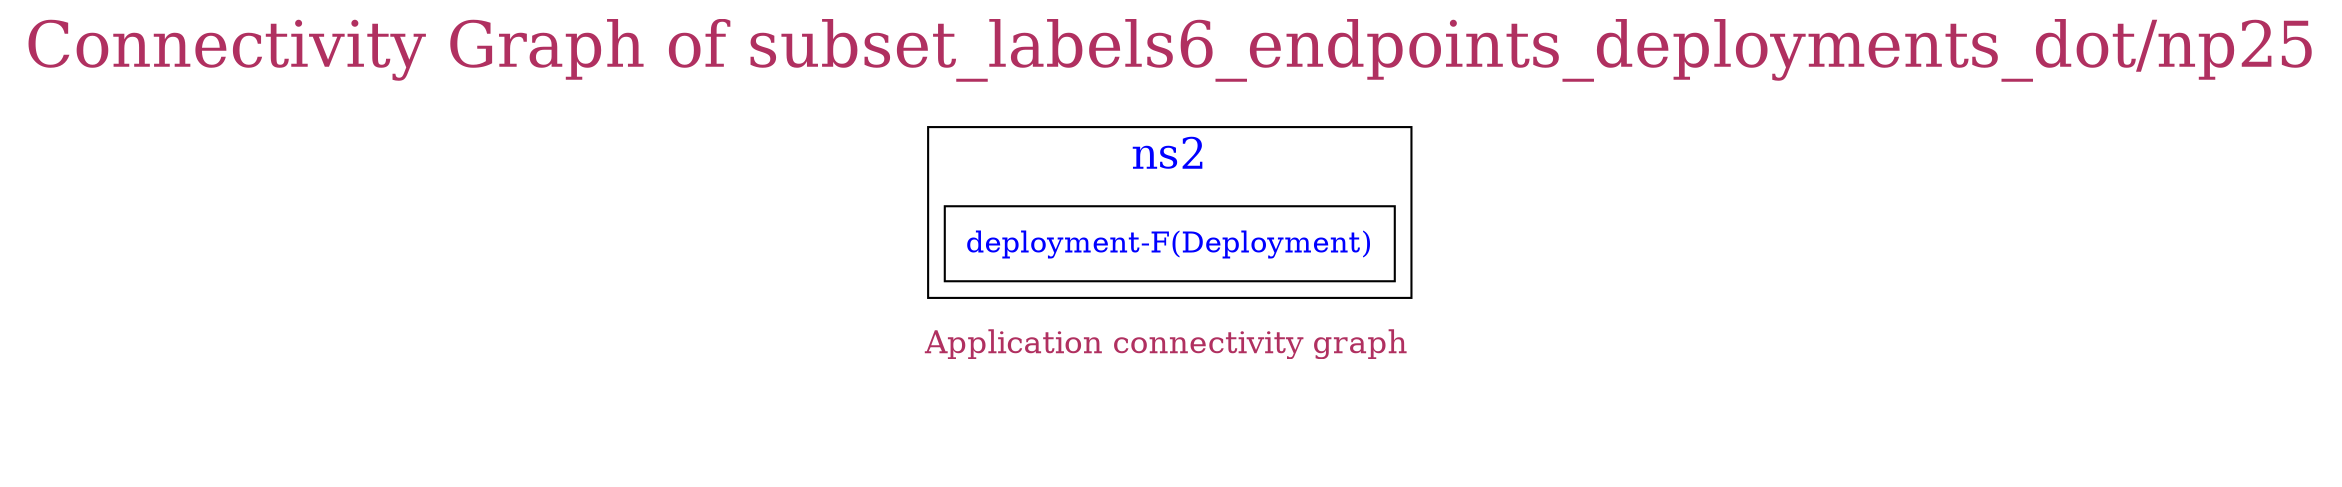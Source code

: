 // The Connectivity Graph of subset_labels6_endpoints_deployments_dot/np25
digraph {
	label="Connectivity Graph of subset_labels6_endpoints_deployments_dot/np25"	labelloc = "t"
	fontsize=30
	fontcolor=maroon
	subgraph cluster_map_explanation {
subgraph cluster_ns2_namespace{
	label="ns2"
	fontsize=20
	fontcolor=blue
	tooltip="Namespace"
	"ns2/deployment-F(Deployment)" [label=<<table border="0" cellspacing="0"><tr><td>deployment-F(Deployment)</td></tr></table>> shape=box fontcolor=blue tooltip="Workload"]
}
	color=white
	label=<<table border="0" cellspacing="0"><tr><td align="text" >Application connectivity graph <br align="left" /></td></tr><tr><td align="text" >  <br align="left" /></td></tr><tr><td align="text" >  <br align="left" /></td></tr></table>>
	labelloc = "b"
	fontsize=15
	fontcolor=maroon
	}
}
